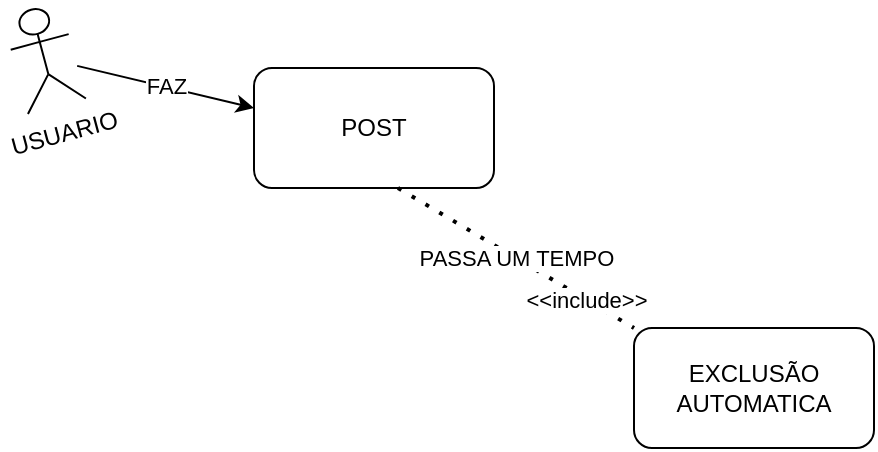 <mxfile version="26.2.14">
  <diagram name="Página-1" id="VDJwgIFXK2aK7IJlsRnl">
    <mxGraphModel dx="864" dy="474" grid="1" gridSize="10" guides="1" tooltips="1" connect="1" arrows="1" fold="1" page="1" pageScale="1" pageWidth="827" pageHeight="1169" math="0" shadow="0">
      <root>
        <mxCell id="0" />
        <mxCell id="1" parent="0" />
        <mxCell id="RJk4yCzQbwP4kLOBnX7f-2" value="USUARIO" style="shape=umlActor;verticalLabelPosition=bottom;verticalAlign=top;html=1;outlineConnect=0;rotation=-15;" vertex="1" parent="1">
          <mxGeometry x="110" y="120" width="30" height="50" as="geometry" />
        </mxCell>
        <mxCell id="RJk4yCzQbwP4kLOBnX7f-8" value="FAZ" style="endArrow=classic;html=1;rounded=0;" edge="1" parent="1" source="RJk4yCzQbwP4kLOBnX7f-2">
          <mxGeometry width="50" height="50" relative="1" as="geometry">
            <mxPoint x="390" y="270" as="sourcePoint" />
            <mxPoint x="230" y="170" as="targetPoint" />
          </mxGeometry>
        </mxCell>
        <mxCell id="RJk4yCzQbwP4kLOBnX7f-10" value="POST" style="rounded=1;whiteSpace=wrap;html=1;" vertex="1" parent="1">
          <mxGeometry x="230" y="150" width="120" height="60" as="geometry" />
        </mxCell>
        <mxCell id="RJk4yCzQbwP4kLOBnX7f-16" value="EXCLUSÃO&lt;div&gt;AUTOMATICA&lt;/div&gt;" style="rounded=1;whiteSpace=wrap;html=1;" vertex="1" parent="1">
          <mxGeometry x="420" y="280" width="120" height="60" as="geometry" />
        </mxCell>
        <mxCell id="RJk4yCzQbwP4kLOBnX7f-17" value="PASSA UM TEMPO" style="endArrow=none;dashed=1;html=1;dashPattern=1 3;strokeWidth=2;rounded=0;exitX=0.6;exitY=1;exitDx=0;exitDy=0;exitPerimeter=0;entryX=0;entryY=0;entryDx=0;entryDy=0;" edge="1" parent="1" source="RJk4yCzQbwP4kLOBnX7f-10" target="RJk4yCzQbwP4kLOBnX7f-16">
          <mxGeometry width="50" height="50" relative="1" as="geometry">
            <mxPoint x="390" y="370" as="sourcePoint" />
            <mxPoint x="440" y="320" as="targetPoint" />
          </mxGeometry>
        </mxCell>
        <mxCell id="RJk4yCzQbwP4kLOBnX7f-18" value="&amp;lt;&amp;lt;include&amp;gt;&amp;gt;" style="edgeLabel;html=1;align=center;verticalAlign=middle;resizable=0;points=[];" vertex="1" connectable="0" parent="RJk4yCzQbwP4kLOBnX7f-17">
          <mxGeometry x="0.595" relative="1" as="geometry">
            <mxPoint as="offset" />
          </mxGeometry>
        </mxCell>
      </root>
    </mxGraphModel>
  </diagram>
</mxfile>
